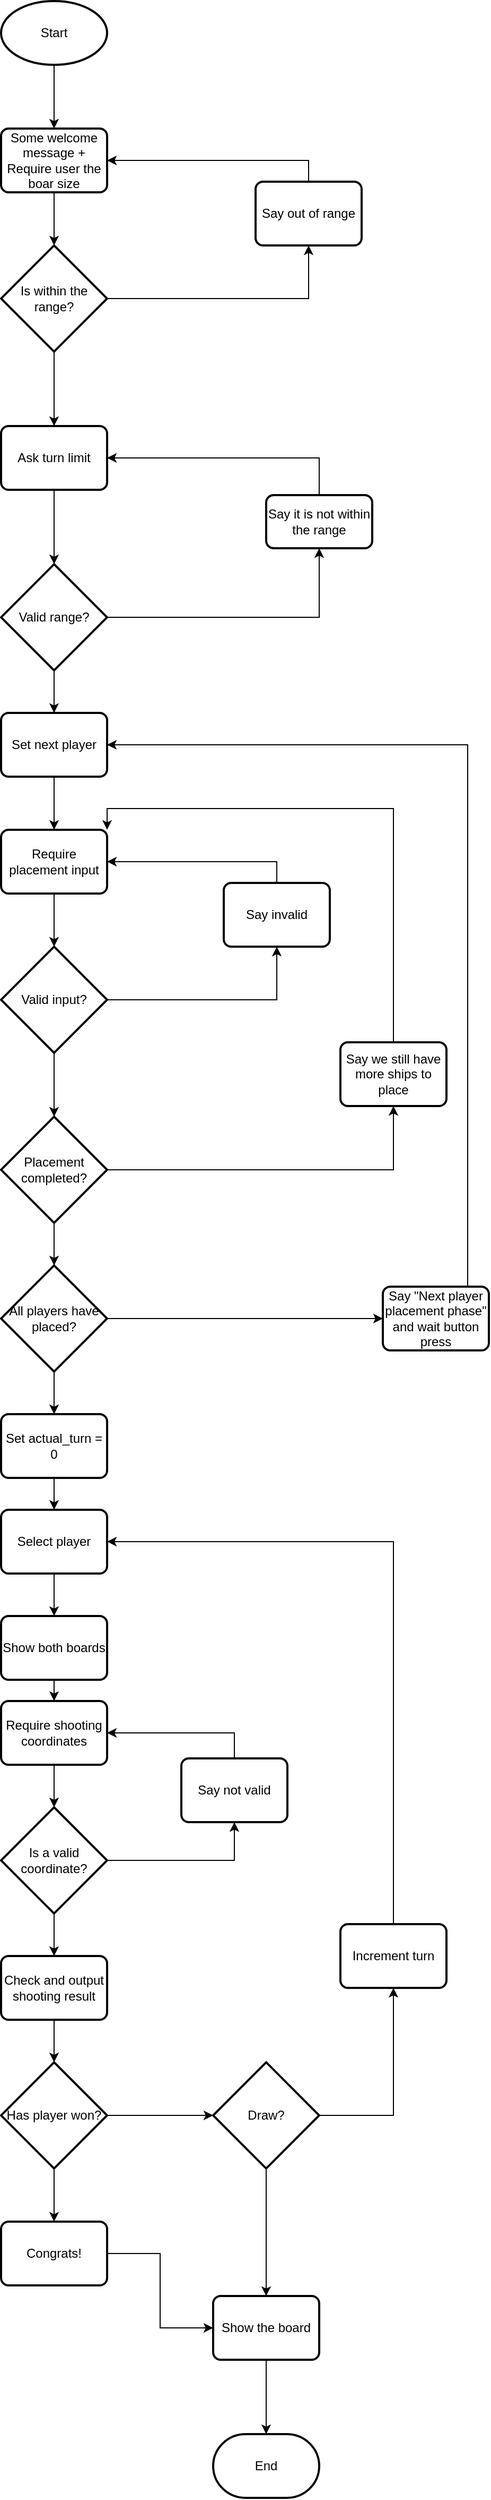<mxfile version="14.6.9" type="github">
  <diagram id="2guvSMdfD5p_nd00voT6" name="Page-1">
    <mxGraphModel dx="1564" dy="900" grid="1" gridSize="10" guides="1" tooltips="1" connect="1" arrows="1" fold="1" page="1" pageScale="1" pageWidth="827" pageHeight="1169" math="0" shadow="0">
      <root>
        <mxCell id="0" />
        <mxCell id="1" parent="0" />
        <mxCell id="hkOIrRVFQlqR7evPdLgg-3" value="" style="edgeStyle=orthogonalEdgeStyle;rounded=0;orthogonalLoop=1;jettySize=auto;html=1;" edge="1" parent="1" source="hkOIrRVFQlqR7evPdLgg-1" target="hkOIrRVFQlqR7evPdLgg-2">
          <mxGeometry relative="1" as="geometry" />
        </mxCell>
        <mxCell id="hkOIrRVFQlqR7evPdLgg-1" value="Start" style="strokeWidth=2;html=1;shape=mxgraph.flowchart.start_1;whiteSpace=wrap;" vertex="1" parent="1">
          <mxGeometry x="320" y="70" width="100" height="60" as="geometry" />
        </mxCell>
        <mxCell id="hkOIrRVFQlqR7evPdLgg-9" style="edgeStyle=orthogonalEdgeStyle;rounded=0;orthogonalLoop=1;jettySize=auto;html=1;exitX=0.5;exitY=1;exitDx=0;exitDy=0;entryX=0.5;entryY=0;entryDx=0;entryDy=0;entryPerimeter=0;" edge="1" parent="1" source="hkOIrRVFQlqR7evPdLgg-2" target="hkOIrRVFQlqR7evPdLgg-5">
          <mxGeometry relative="1" as="geometry" />
        </mxCell>
        <mxCell id="hkOIrRVFQlqR7evPdLgg-2" value="Some welcome message + Require user the boar size&lt;span&gt;&lt;br&gt;&lt;/span&gt;" style="rounded=1;whiteSpace=wrap;html=1;absoluteArcSize=1;arcSize=14;strokeWidth=2;" vertex="1" parent="1">
          <mxGeometry x="320" y="190" width="100" height="60" as="geometry" />
        </mxCell>
        <mxCell id="hkOIrRVFQlqR7evPdLgg-8" style="edgeStyle=orthogonalEdgeStyle;rounded=0;orthogonalLoop=1;jettySize=auto;html=1;exitX=0.5;exitY=0;exitDx=0;exitDy=0;entryX=1;entryY=0.5;entryDx=0;entryDy=0;" edge="1" parent="1" source="hkOIrRVFQlqR7evPdLgg-4" target="hkOIrRVFQlqR7evPdLgg-2">
          <mxGeometry relative="1" as="geometry" />
        </mxCell>
        <mxCell id="hkOIrRVFQlqR7evPdLgg-4" value="Say out of range" style="rounded=1;whiteSpace=wrap;html=1;absoluteArcSize=1;arcSize=14;strokeWidth=2;" vertex="1" parent="1">
          <mxGeometry x="560" y="240" width="100" height="60" as="geometry" />
        </mxCell>
        <mxCell id="hkOIrRVFQlqR7evPdLgg-7" style="edgeStyle=orthogonalEdgeStyle;rounded=0;orthogonalLoop=1;jettySize=auto;html=1;exitX=1;exitY=0.5;exitDx=0;exitDy=0;exitPerimeter=0;entryX=0.5;entryY=1;entryDx=0;entryDy=0;" edge="1" parent="1" source="hkOIrRVFQlqR7evPdLgg-5" target="hkOIrRVFQlqR7evPdLgg-4">
          <mxGeometry relative="1" as="geometry" />
        </mxCell>
        <mxCell id="hkOIrRVFQlqR7evPdLgg-18" style="edgeStyle=orthogonalEdgeStyle;rounded=0;orthogonalLoop=1;jettySize=auto;html=1;exitX=0.5;exitY=1;exitDx=0;exitDy=0;exitPerimeter=0;" edge="1" parent="1" source="hkOIrRVFQlqR7evPdLgg-5" target="hkOIrRVFQlqR7evPdLgg-11">
          <mxGeometry relative="1" as="geometry" />
        </mxCell>
        <mxCell id="hkOIrRVFQlqR7evPdLgg-5" value="Is within the range?" style="strokeWidth=2;html=1;shape=mxgraph.flowchart.decision;whiteSpace=wrap;" vertex="1" parent="1">
          <mxGeometry x="320" y="300" width="100" height="100" as="geometry" />
        </mxCell>
        <mxCell id="hkOIrRVFQlqR7evPdLgg-19" value="" style="edgeStyle=orthogonalEdgeStyle;rounded=0;orthogonalLoop=1;jettySize=auto;html=1;" edge="1" parent="1" source="hkOIrRVFQlqR7evPdLgg-11" target="hkOIrRVFQlqR7evPdLgg-12">
          <mxGeometry relative="1" as="geometry" />
        </mxCell>
        <mxCell id="hkOIrRVFQlqR7evPdLgg-11" value="Ask turn limit" style="rounded=1;whiteSpace=wrap;html=1;absoluteArcSize=1;arcSize=14;strokeWidth=2;" vertex="1" parent="1">
          <mxGeometry x="320" y="470" width="100" height="60" as="geometry" />
        </mxCell>
        <mxCell id="hkOIrRVFQlqR7evPdLgg-16" style="edgeStyle=orthogonalEdgeStyle;rounded=0;orthogonalLoop=1;jettySize=auto;html=1;exitX=1;exitY=0.5;exitDx=0;exitDy=0;exitPerimeter=0;entryX=0.5;entryY=1;entryDx=0;entryDy=0;" edge="1" parent="1" source="hkOIrRVFQlqR7evPdLgg-12" target="hkOIrRVFQlqR7evPdLgg-15">
          <mxGeometry relative="1" as="geometry" />
        </mxCell>
        <mxCell id="hkOIrRVFQlqR7evPdLgg-29" value="" style="edgeStyle=orthogonalEdgeStyle;rounded=0;orthogonalLoop=1;jettySize=auto;html=1;" edge="1" parent="1" source="hkOIrRVFQlqR7evPdLgg-12" target="hkOIrRVFQlqR7evPdLgg-21">
          <mxGeometry relative="1" as="geometry" />
        </mxCell>
        <mxCell id="hkOIrRVFQlqR7evPdLgg-12" value="Valid range?" style="strokeWidth=2;html=1;shape=mxgraph.flowchart.decision;whiteSpace=wrap;" vertex="1" parent="1">
          <mxGeometry x="320" y="600" width="100" height="100" as="geometry" />
        </mxCell>
        <mxCell id="hkOIrRVFQlqR7evPdLgg-17" style="edgeStyle=orthogonalEdgeStyle;rounded=0;orthogonalLoop=1;jettySize=auto;html=1;exitX=0.5;exitY=0;exitDx=0;exitDy=0;entryX=1;entryY=0.5;entryDx=0;entryDy=0;" edge="1" parent="1" source="hkOIrRVFQlqR7evPdLgg-15" target="hkOIrRVFQlqR7evPdLgg-11">
          <mxGeometry relative="1" as="geometry" />
        </mxCell>
        <mxCell id="hkOIrRVFQlqR7evPdLgg-15" value="Say it is not within the range" style="rounded=1;whiteSpace=wrap;html=1;absoluteArcSize=1;arcSize=14;strokeWidth=2;" vertex="1" parent="1">
          <mxGeometry x="570" y="535" width="100" height="50" as="geometry" />
        </mxCell>
        <mxCell id="hkOIrRVFQlqR7evPdLgg-28" value="" style="edgeStyle=orthogonalEdgeStyle;rounded=0;orthogonalLoop=1;jettySize=auto;html=1;" edge="1" parent="1" source="hkOIrRVFQlqR7evPdLgg-21" target="hkOIrRVFQlqR7evPdLgg-22">
          <mxGeometry relative="1" as="geometry" />
        </mxCell>
        <mxCell id="hkOIrRVFQlqR7evPdLgg-21" value="Set next player" style="rounded=1;whiteSpace=wrap;html=1;absoluteArcSize=1;arcSize=14;strokeWidth=2;" vertex="1" parent="1">
          <mxGeometry x="320" y="740" width="100" height="60" as="geometry" />
        </mxCell>
        <mxCell id="hkOIrRVFQlqR7evPdLgg-27" style="edgeStyle=orthogonalEdgeStyle;rounded=0;orthogonalLoop=1;jettySize=auto;html=1;exitX=0.5;exitY=1;exitDx=0;exitDy=0;entryX=0.5;entryY=0;entryDx=0;entryDy=0;entryPerimeter=0;" edge="1" parent="1" source="hkOIrRVFQlqR7evPdLgg-22" target="hkOIrRVFQlqR7evPdLgg-23">
          <mxGeometry relative="1" as="geometry" />
        </mxCell>
        <mxCell id="hkOIrRVFQlqR7evPdLgg-22" value="Require placement input" style="rounded=1;whiteSpace=wrap;html=1;absoluteArcSize=1;arcSize=14;strokeWidth=2;" vertex="1" parent="1">
          <mxGeometry x="320" y="850" width="100" height="60" as="geometry" />
        </mxCell>
        <mxCell id="hkOIrRVFQlqR7evPdLgg-25" style="edgeStyle=orthogonalEdgeStyle;rounded=0;orthogonalLoop=1;jettySize=auto;html=1;exitX=1;exitY=0.5;exitDx=0;exitDy=0;exitPerimeter=0;entryX=0.5;entryY=1;entryDx=0;entryDy=0;" edge="1" parent="1" source="hkOIrRVFQlqR7evPdLgg-23" target="hkOIrRVFQlqR7evPdLgg-24">
          <mxGeometry relative="1" as="geometry" />
        </mxCell>
        <mxCell id="hkOIrRVFQlqR7evPdLgg-31" value="" style="edgeStyle=orthogonalEdgeStyle;rounded=0;orthogonalLoop=1;jettySize=auto;html=1;" edge="1" parent="1" source="hkOIrRVFQlqR7evPdLgg-23" target="hkOIrRVFQlqR7evPdLgg-30">
          <mxGeometry relative="1" as="geometry" />
        </mxCell>
        <mxCell id="hkOIrRVFQlqR7evPdLgg-23" value="Valid input?" style="strokeWidth=2;html=1;shape=mxgraph.flowchart.decision;whiteSpace=wrap;" vertex="1" parent="1">
          <mxGeometry x="320" y="960" width="100" height="100" as="geometry" />
        </mxCell>
        <mxCell id="hkOIrRVFQlqR7evPdLgg-26" style="edgeStyle=orthogonalEdgeStyle;rounded=0;orthogonalLoop=1;jettySize=auto;html=1;exitX=0.5;exitY=0;exitDx=0;exitDy=0;entryX=1;entryY=0.5;entryDx=0;entryDy=0;" edge="1" parent="1" source="hkOIrRVFQlqR7evPdLgg-24" target="hkOIrRVFQlqR7evPdLgg-22">
          <mxGeometry relative="1" as="geometry" />
        </mxCell>
        <mxCell id="hkOIrRVFQlqR7evPdLgg-24" value="Say invalid" style="rounded=1;whiteSpace=wrap;html=1;absoluteArcSize=1;arcSize=14;strokeWidth=2;" vertex="1" parent="1">
          <mxGeometry x="530" y="900" width="100" height="60" as="geometry" />
        </mxCell>
        <mxCell id="hkOIrRVFQlqR7evPdLgg-33" style="edgeStyle=orthogonalEdgeStyle;rounded=0;orthogonalLoop=1;jettySize=auto;html=1;entryX=0.5;entryY=1;entryDx=0;entryDy=0;" edge="1" parent="1" source="hkOIrRVFQlqR7evPdLgg-30" target="hkOIrRVFQlqR7evPdLgg-32">
          <mxGeometry relative="1" as="geometry" />
        </mxCell>
        <mxCell id="hkOIrRVFQlqR7evPdLgg-36" value="" style="edgeStyle=orthogonalEdgeStyle;rounded=0;orthogonalLoop=1;jettySize=auto;html=1;" edge="1" parent="1" source="hkOIrRVFQlqR7evPdLgg-30" target="hkOIrRVFQlqR7evPdLgg-35">
          <mxGeometry relative="1" as="geometry" />
        </mxCell>
        <mxCell id="hkOIrRVFQlqR7evPdLgg-30" value="Placement completed?" style="strokeWidth=2;html=1;shape=mxgraph.flowchart.decision;whiteSpace=wrap;" vertex="1" parent="1">
          <mxGeometry x="320" y="1120" width="100" height="100" as="geometry" />
        </mxCell>
        <mxCell id="hkOIrRVFQlqR7evPdLgg-34" style="edgeStyle=orthogonalEdgeStyle;rounded=0;orthogonalLoop=1;jettySize=auto;html=1;exitX=0.5;exitY=0;exitDx=0;exitDy=0;entryX=1;entryY=0;entryDx=0;entryDy=0;" edge="1" parent="1" source="hkOIrRVFQlqR7evPdLgg-32" target="hkOIrRVFQlqR7evPdLgg-22">
          <mxGeometry relative="1" as="geometry" />
        </mxCell>
        <mxCell id="hkOIrRVFQlqR7evPdLgg-32" value="Say we still have more ships to place" style="rounded=1;whiteSpace=wrap;html=1;absoluteArcSize=1;arcSize=14;strokeWidth=2;" vertex="1" parent="1">
          <mxGeometry x="640" y="1050" width="100" height="60" as="geometry" />
        </mxCell>
        <mxCell id="hkOIrRVFQlqR7evPdLgg-40" style="edgeStyle=orthogonalEdgeStyle;rounded=0;orthogonalLoop=1;jettySize=auto;html=1;exitX=1;exitY=0.5;exitDx=0;exitDy=0;exitPerimeter=0;" edge="1" parent="1" source="hkOIrRVFQlqR7evPdLgg-35" target="hkOIrRVFQlqR7evPdLgg-38">
          <mxGeometry relative="1" as="geometry" />
        </mxCell>
        <mxCell id="hkOIrRVFQlqR7evPdLgg-71" value="" style="edgeStyle=orthogonalEdgeStyle;rounded=0;orthogonalLoop=1;jettySize=auto;html=1;" edge="1" parent="1" source="hkOIrRVFQlqR7evPdLgg-35" target="hkOIrRVFQlqR7evPdLgg-42">
          <mxGeometry relative="1" as="geometry" />
        </mxCell>
        <mxCell id="hkOIrRVFQlqR7evPdLgg-35" value="All players have placed?" style="strokeWidth=2;html=1;shape=mxgraph.flowchart.decision;whiteSpace=wrap;" vertex="1" parent="1">
          <mxGeometry x="320" y="1260" width="100" height="100" as="geometry" />
        </mxCell>
        <mxCell id="hkOIrRVFQlqR7evPdLgg-41" style="edgeStyle=orthogonalEdgeStyle;rounded=0;orthogonalLoop=1;jettySize=auto;html=1;exitX=0.5;exitY=0;exitDx=0;exitDy=0;entryX=1;entryY=0.5;entryDx=0;entryDy=0;" edge="1" parent="1" source="hkOIrRVFQlqR7evPdLgg-38" target="hkOIrRVFQlqR7evPdLgg-21">
          <mxGeometry relative="1" as="geometry">
            <Array as="points">
              <mxPoint x="760" y="1280" />
              <mxPoint x="760" y="770" />
            </Array>
          </mxGeometry>
        </mxCell>
        <mxCell id="hkOIrRVFQlqR7evPdLgg-38" value="Say &quot;Next player placement phase&quot; and wait button press" style="rounded=1;whiteSpace=wrap;html=1;absoluteArcSize=1;arcSize=14;strokeWidth=2;" vertex="1" parent="1">
          <mxGeometry x="680" y="1280" width="100" height="60" as="geometry" />
        </mxCell>
        <mxCell id="hkOIrRVFQlqR7evPdLgg-75" style="edgeStyle=orthogonalEdgeStyle;rounded=0;orthogonalLoop=1;jettySize=auto;html=1;entryX=0.5;entryY=0;entryDx=0;entryDy=0;" edge="1" parent="1" source="hkOIrRVFQlqR7evPdLgg-42" target="hkOIrRVFQlqR7evPdLgg-43">
          <mxGeometry relative="1" as="geometry" />
        </mxCell>
        <mxCell id="hkOIrRVFQlqR7evPdLgg-42" value="Set actual_turn = 0" style="rounded=1;whiteSpace=wrap;html=1;absoluteArcSize=1;arcSize=14;strokeWidth=2;" vertex="1" parent="1">
          <mxGeometry x="320" y="1400" width="100" height="60" as="geometry" />
        </mxCell>
        <mxCell id="hkOIrRVFQlqR7evPdLgg-73" style="edgeStyle=orthogonalEdgeStyle;rounded=0;orthogonalLoop=1;jettySize=auto;html=1;entryX=0.5;entryY=0;entryDx=0;entryDy=0;" edge="1" parent="1" source="hkOIrRVFQlqR7evPdLgg-43" target="hkOIrRVFQlqR7evPdLgg-44">
          <mxGeometry relative="1" as="geometry" />
        </mxCell>
        <mxCell id="hkOIrRVFQlqR7evPdLgg-43" value="Select player" style="rounded=1;whiteSpace=wrap;html=1;absoluteArcSize=1;arcSize=14;strokeWidth=2;" vertex="1" parent="1">
          <mxGeometry x="320" y="1490" width="100" height="60" as="geometry" />
        </mxCell>
        <mxCell id="hkOIrRVFQlqR7evPdLgg-74" style="edgeStyle=orthogonalEdgeStyle;rounded=0;orthogonalLoop=1;jettySize=auto;html=1;entryX=0.5;entryY=0;entryDx=0;entryDy=0;" edge="1" parent="1" source="hkOIrRVFQlqR7evPdLgg-44" target="hkOIrRVFQlqR7evPdLgg-45">
          <mxGeometry relative="1" as="geometry" />
        </mxCell>
        <mxCell id="hkOIrRVFQlqR7evPdLgg-44" value="Show both boards" style="rounded=1;whiteSpace=wrap;html=1;absoluteArcSize=1;arcSize=14;strokeWidth=2;" vertex="1" parent="1">
          <mxGeometry x="320" y="1590" width="100" height="60" as="geometry" />
        </mxCell>
        <mxCell id="hkOIrRVFQlqR7evPdLgg-50" value="" style="edgeStyle=orthogonalEdgeStyle;rounded=0;orthogonalLoop=1;jettySize=auto;html=1;" edge="1" parent="1" source="hkOIrRVFQlqR7evPdLgg-45" target="hkOIrRVFQlqR7evPdLgg-46">
          <mxGeometry relative="1" as="geometry" />
        </mxCell>
        <mxCell id="hkOIrRVFQlqR7evPdLgg-45" value="Require shooting coordinates" style="rounded=1;whiteSpace=wrap;html=1;absoluteArcSize=1;arcSize=14;strokeWidth=2;" vertex="1" parent="1">
          <mxGeometry x="320" y="1670" width="100" height="60" as="geometry" />
        </mxCell>
        <mxCell id="hkOIrRVFQlqR7evPdLgg-48" style="edgeStyle=orthogonalEdgeStyle;rounded=0;orthogonalLoop=1;jettySize=auto;html=1;exitX=1;exitY=0.5;exitDx=0;exitDy=0;exitPerimeter=0;entryX=0.5;entryY=1;entryDx=0;entryDy=0;" edge="1" parent="1" source="hkOIrRVFQlqR7evPdLgg-46" target="hkOIrRVFQlqR7evPdLgg-47">
          <mxGeometry relative="1" as="geometry" />
        </mxCell>
        <mxCell id="hkOIrRVFQlqR7evPdLgg-52" value="" style="edgeStyle=orthogonalEdgeStyle;rounded=0;orthogonalLoop=1;jettySize=auto;html=1;" edge="1" parent="1" source="hkOIrRVFQlqR7evPdLgg-46" target="hkOIrRVFQlqR7evPdLgg-51">
          <mxGeometry relative="1" as="geometry" />
        </mxCell>
        <mxCell id="hkOIrRVFQlqR7evPdLgg-46" value="Is a valid coordinate?" style="strokeWidth=2;html=1;shape=mxgraph.flowchart.decision;whiteSpace=wrap;" vertex="1" parent="1">
          <mxGeometry x="320" y="1770" width="100" height="100" as="geometry" />
        </mxCell>
        <mxCell id="hkOIrRVFQlqR7evPdLgg-49" style="edgeStyle=orthogonalEdgeStyle;rounded=0;orthogonalLoop=1;jettySize=auto;html=1;exitX=0.5;exitY=0;exitDx=0;exitDy=0;entryX=1;entryY=0.5;entryDx=0;entryDy=0;" edge="1" parent="1" source="hkOIrRVFQlqR7evPdLgg-47" target="hkOIrRVFQlqR7evPdLgg-45">
          <mxGeometry relative="1" as="geometry" />
        </mxCell>
        <mxCell id="hkOIrRVFQlqR7evPdLgg-47" value="Say not valid" style="rounded=1;whiteSpace=wrap;html=1;absoluteArcSize=1;arcSize=14;strokeWidth=2;" vertex="1" parent="1">
          <mxGeometry x="490" y="1724" width="100" height="60" as="geometry" />
        </mxCell>
        <mxCell id="hkOIrRVFQlqR7evPdLgg-54" value="" style="edgeStyle=orthogonalEdgeStyle;rounded=0;orthogonalLoop=1;jettySize=auto;html=1;" edge="1" parent="1" source="hkOIrRVFQlqR7evPdLgg-51" target="hkOIrRVFQlqR7evPdLgg-53">
          <mxGeometry relative="1" as="geometry" />
        </mxCell>
        <mxCell id="hkOIrRVFQlqR7evPdLgg-51" value="Check and output shooting result" style="rounded=1;whiteSpace=wrap;html=1;absoluteArcSize=1;arcSize=14;strokeWidth=2;" vertex="1" parent="1">
          <mxGeometry x="320" y="1910" width="100" height="60" as="geometry" />
        </mxCell>
        <mxCell id="hkOIrRVFQlqR7evPdLgg-57" value="" style="edgeStyle=orthogonalEdgeStyle;rounded=0;orthogonalLoop=1;jettySize=auto;html=1;" edge="1" parent="1" source="hkOIrRVFQlqR7evPdLgg-53" target="hkOIrRVFQlqR7evPdLgg-56">
          <mxGeometry relative="1" as="geometry" />
        </mxCell>
        <mxCell id="hkOIrRVFQlqR7evPdLgg-59" value="" style="edgeStyle=orthogonalEdgeStyle;rounded=0;orthogonalLoop=1;jettySize=auto;html=1;" edge="1" parent="1" source="hkOIrRVFQlqR7evPdLgg-53" target="hkOIrRVFQlqR7evPdLgg-55">
          <mxGeometry relative="1" as="geometry" />
        </mxCell>
        <mxCell id="hkOIrRVFQlqR7evPdLgg-53" value="Has player won?" style="strokeWidth=2;html=1;shape=mxgraph.flowchart.decision;whiteSpace=wrap;" vertex="1" parent="1">
          <mxGeometry x="320" y="2010" width="100" height="100" as="geometry" />
        </mxCell>
        <mxCell id="hkOIrRVFQlqR7evPdLgg-65" style="edgeStyle=orthogonalEdgeStyle;rounded=0;orthogonalLoop=1;jettySize=auto;html=1;entryX=0;entryY=0.5;entryDx=0;entryDy=0;" edge="1" parent="1" source="hkOIrRVFQlqR7evPdLgg-55" target="hkOIrRVFQlqR7evPdLgg-60">
          <mxGeometry relative="1" as="geometry" />
        </mxCell>
        <mxCell id="hkOIrRVFQlqR7evPdLgg-55" value="Congrats!" style="rounded=1;whiteSpace=wrap;html=1;absoluteArcSize=1;arcSize=14;strokeWidth=2;" vertex="1" parent="1">
          <mxGeometry x="320" y="2160" width="100" height="60" as="geometry" />
        </mxCell>
        <mxCell id="hkOIrRVFQlqR7evPdLgg-61" value="" style="edgeStyle=orthogonalEdgeStyle;rounded=0;orthogonalLoop=1;jettySize=auto;html=1;" edge="1" parent="1" source="hkOIrRVFQlqR7evPdLgg-56" target="hkOIrRVFQlqR7evPdLgg-60">
          <mxGeometry relative="1" as="geometry" />
        </mxCell>
        <mxCell id="hkOIrRVFQlqR7evPdLgg-63" style="edgeStyle=orthogonalEdgeStyle;rounded=0;orthogonalLoop=1;jettySize=auto;html=1;entryX=0.5;entryY=1;entryDx=0;entryDy=0;" edge="1" parent="1" source="hkOIrRVFQlqR7evPdLgg-56" target="hkOIrRVFQlqR7evPdLgg-62">
          <mxGeometry relative="1" as="geometry" />
        </mxCell>
        <mxCell id="hkOIrRVFQlqR7evPdLgg-56" value="Draw?" style="strokeWidth=2;html=1;shape=mxgraph.flowchart.decision;whiteSpace=wrap;" vertex="1" parent="1">
          <mxGeometry x="520" y="2010" width="100" height="100" as="geometry" />
        </mxCell>
        <mxCell id="hkOIrRVFQlqR7evPdLgg-70" value="" style="edgeStyle=orthogonalEdgeStyle;rounded=0;orthogonalLoop=1;jettySize=auto;html=1;" edge="1" parent="1" source="hkOIrRVFQlqR7evPdLgg-60" target="hkOIrRVFQlqR7evPdLgg-69">
          <mxGeometry relative="1" as="geometry" />
        </mxCell>
        <mxCell id="hkOIrRVFQlqR7evPdLgg-60" value="Show the board" style="rounded=1;whiteSpace=wrap;html=1;absoluteArcSize=1;arcSize=14;strokeWidth=2;" vertex="1" parent="1">
          <mxGeometry x="520" y="2230" width="100" height="60" as="geometry" />
        </mxCell>
        <mxCell id="hkOIrRVFQlqR7evPdLgg-64" style="edgeStyle=orthogonalEdgeStyle;rounded=0;orthogonalLoop=1;jettySize=auto;html=1;entryX=1;entryY=0.5;entryDx=0;entryDy=0;" edge="1" parent="1" source="hkOIrRVFQlqR7evPdLgg-62" target="hkOIrRVFQlqR7evPdLgg-43">
          <mxGeometry relative="1" as="geometry">
            <Array as="points">
              <mxPoint x="690" y="1520" />
            </Array>
          </mxGeometry>
        </mxCell>
        <mxCell id="hkOIrRVFQlqR7evPdLgg-62" value="Increment turn" style="rounded=1;whiteSpace=wrap;html=1;absoluteArcSize=1;arcSize=14;strokeWidth=2;" vertex="1" parent="1">
          <mxGeometry x="640" y="1880" width="100" height="60" as="geometry" />
        </mxCell>
        <mxCell id="hkOIrRVFQlqR7evPdLgg-69" value="End" style="strokeWidth=2;html=1;shape=mxgraph.flowchart.terminator;whiteSpace=wrap;" vertex="1" parent="1">
          <mxGeometry x="520" y="2360" width="100" height="60" as="geometry" />
        </mxCell>
      </root>
    </mxGraphModel>
  </diagram>
</mxfile>
